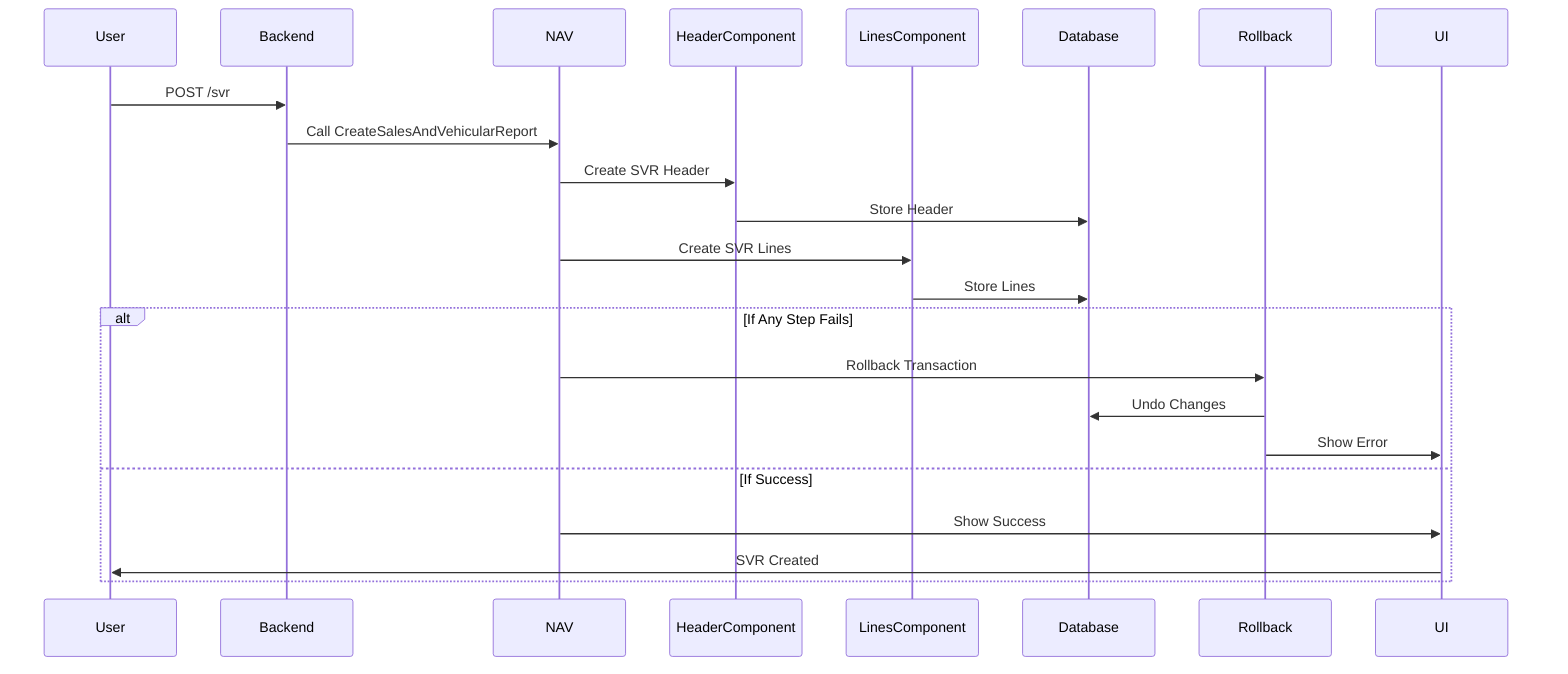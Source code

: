 sequenceDiagram
    participant User
    participant Backend
    participant NAV
    participant HeaderComponent
    participant LinesComponent
    participant Database
    participant Rollback
    participant UI

    User->>Backend: POST /svr
    Backend->>NAV: Call CreateSalesAndVehicularReport
    NAV->>HeaderComponent: Create SVR Header
    HeaderComponent->>Database: Store Header
    NAV->>LinesComponent: Create SVR Lines
    LinesComponent->>Database: Store Lines

    alt If Any Step Fails
        NAV->>Rollback: Rollback Transaction
        Rollback->>Database: Undo Changes
        Rollback->>UI: Show Error
    else If Success
        NAV->>UI: Show Success
        UI->>User: SVR Created
    end